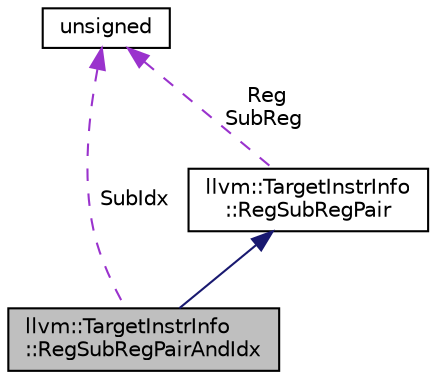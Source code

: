 digraph "llvm::TargetInstrInfo::RegSubRegPairAndIdx"
{
 // LATEX_PDF_SIZE
  bgcolor="transparent";
  edge [fontname="Helvetica",fontsize="10",labelfontname="Helvetica",labelfontsize="10"];
  node [fontname="Helvetica",fontsize="10",shape="box"];
  Node1 [label="llvm::TargetInstrInfo\l::RegSubRegPairAndIdx",height=0.2,width=0.4,color="black", fillcolor="grey75", style="filled", fontcolor="black",tooltip="A pair composed of a pair of a register and a sub-register index, and another sub-register index."];
  Node2 -> Node1 [dir="back",color="midnightblue",fontsize="10",style="solid",fontname="Helvetica"];
  Node2 [label="llvm::TargetInstrInfo\l::RegSubRegPair",height=0.2,width=0.4,color="black",URL="$structllvm_1_1TargetInstrInfo_1_1RegSubRegPair.html",tooltip="A pair composed of a register and a sub-register index."];
  Node3 -> Node2 [dir="back",color="darkorchid3",fontsize="10",style="dashed",label=" Reg\nSubReg" ,fontname="Helvetica"];
  Node3 [label="unsigned",height=0.2,width=0.4,color="black",URL="$classunsigned.html",tooltip=" "];
  Node3 -> Node1 [dir="back",color="darkorchid3",fontsize="10",style="dashed",label=" SubIdx" ,fontname="Helvetica"];
}

